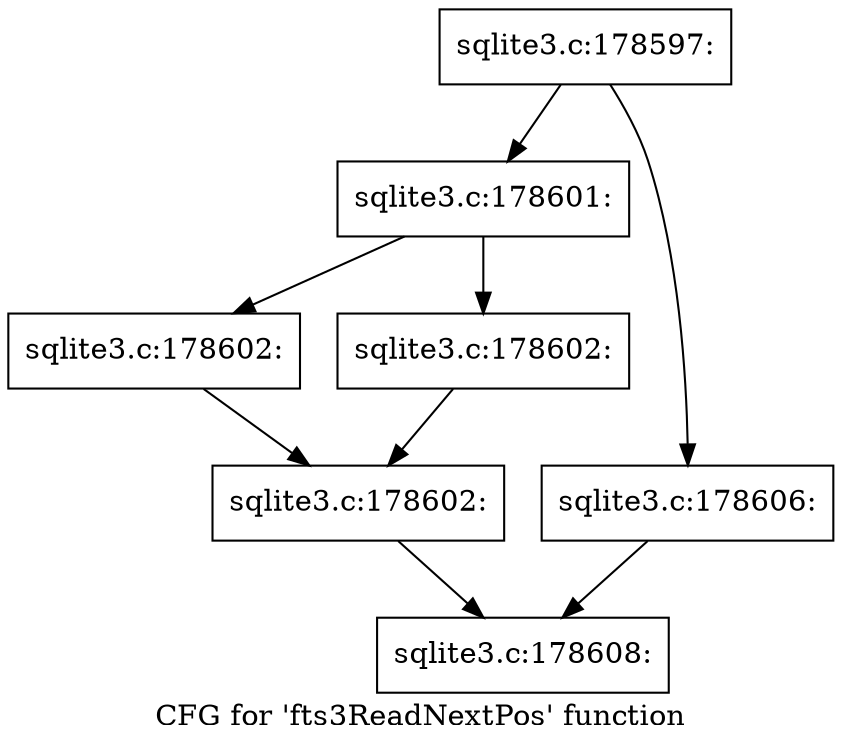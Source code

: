 digraph "CFG for 'fts3ReadNextPos' function" {
	label="CFG for 'fts3ReadNextPos' function";

	Node0x55c0faf180f0 [shape=record,label="{sqlite3.c:178597:}"];
	Node0x55c0faf180f0 -> Node0x55c0faf18510;
	Node0x55c0faf180f0 -> Node0x55c0faf185b0;
	Node0x55c0faf18510 [shape=record,label="{sqlite3.c:178601:}"];
	Node0x55c0faf18510 -> Node0x55c0faf1a3c0;
	Node0x55c0faf18510 -> Node0x55c0faf1a410;
	Node0x55c0faf1a3c0 [shape=record,label="{sqlite3.c:178602:}"];
	Node0x55c0faf1a3c0 -> Node0x55c0faf1a460;
	Node0x55c0faf1a410 [shape=record,label="{sqlite3.c:178602:}"];
	Node0x55c0faf1a410 -> Node0x55c0faf1a460;
	Node0x55c0faf1a460 [shape=record,label="{sqlite3.c:178602:}"];
	Node0x55c0faf1a460 -> Node0x55c0faf18560;
	Node0x55c0faf185b0 [shape=record,label="{sqlite3.c:178606:}"];
	Node0x55c0faf185b0 -> Node0x55c0faf18560;
	Node0x55c0faf18560 [shape=record,label="{sqlite3.c:178608:}"];
}
